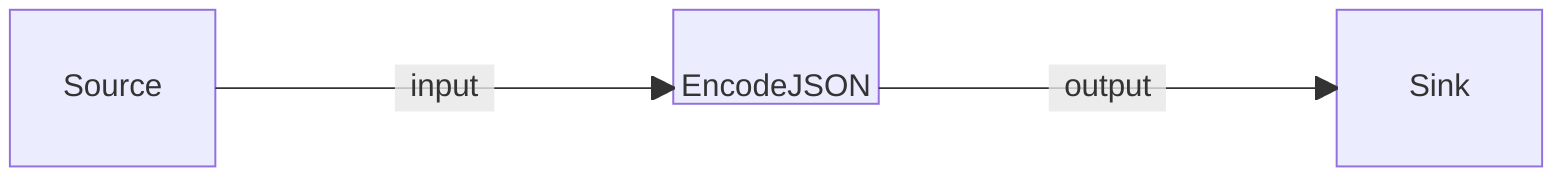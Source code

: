 block-beta
    columns 7
    Source space:2 EncodeJSON space:2 Sink
    Source-- "input" -->EncodeJSON
    EncodeJSON-- "output" -->Sink

    classDef block height:48px,padding:8px;
    classDef hidden visibility:none;
    class EncodeJSON block
    class Source hidden
    class Sink hidden